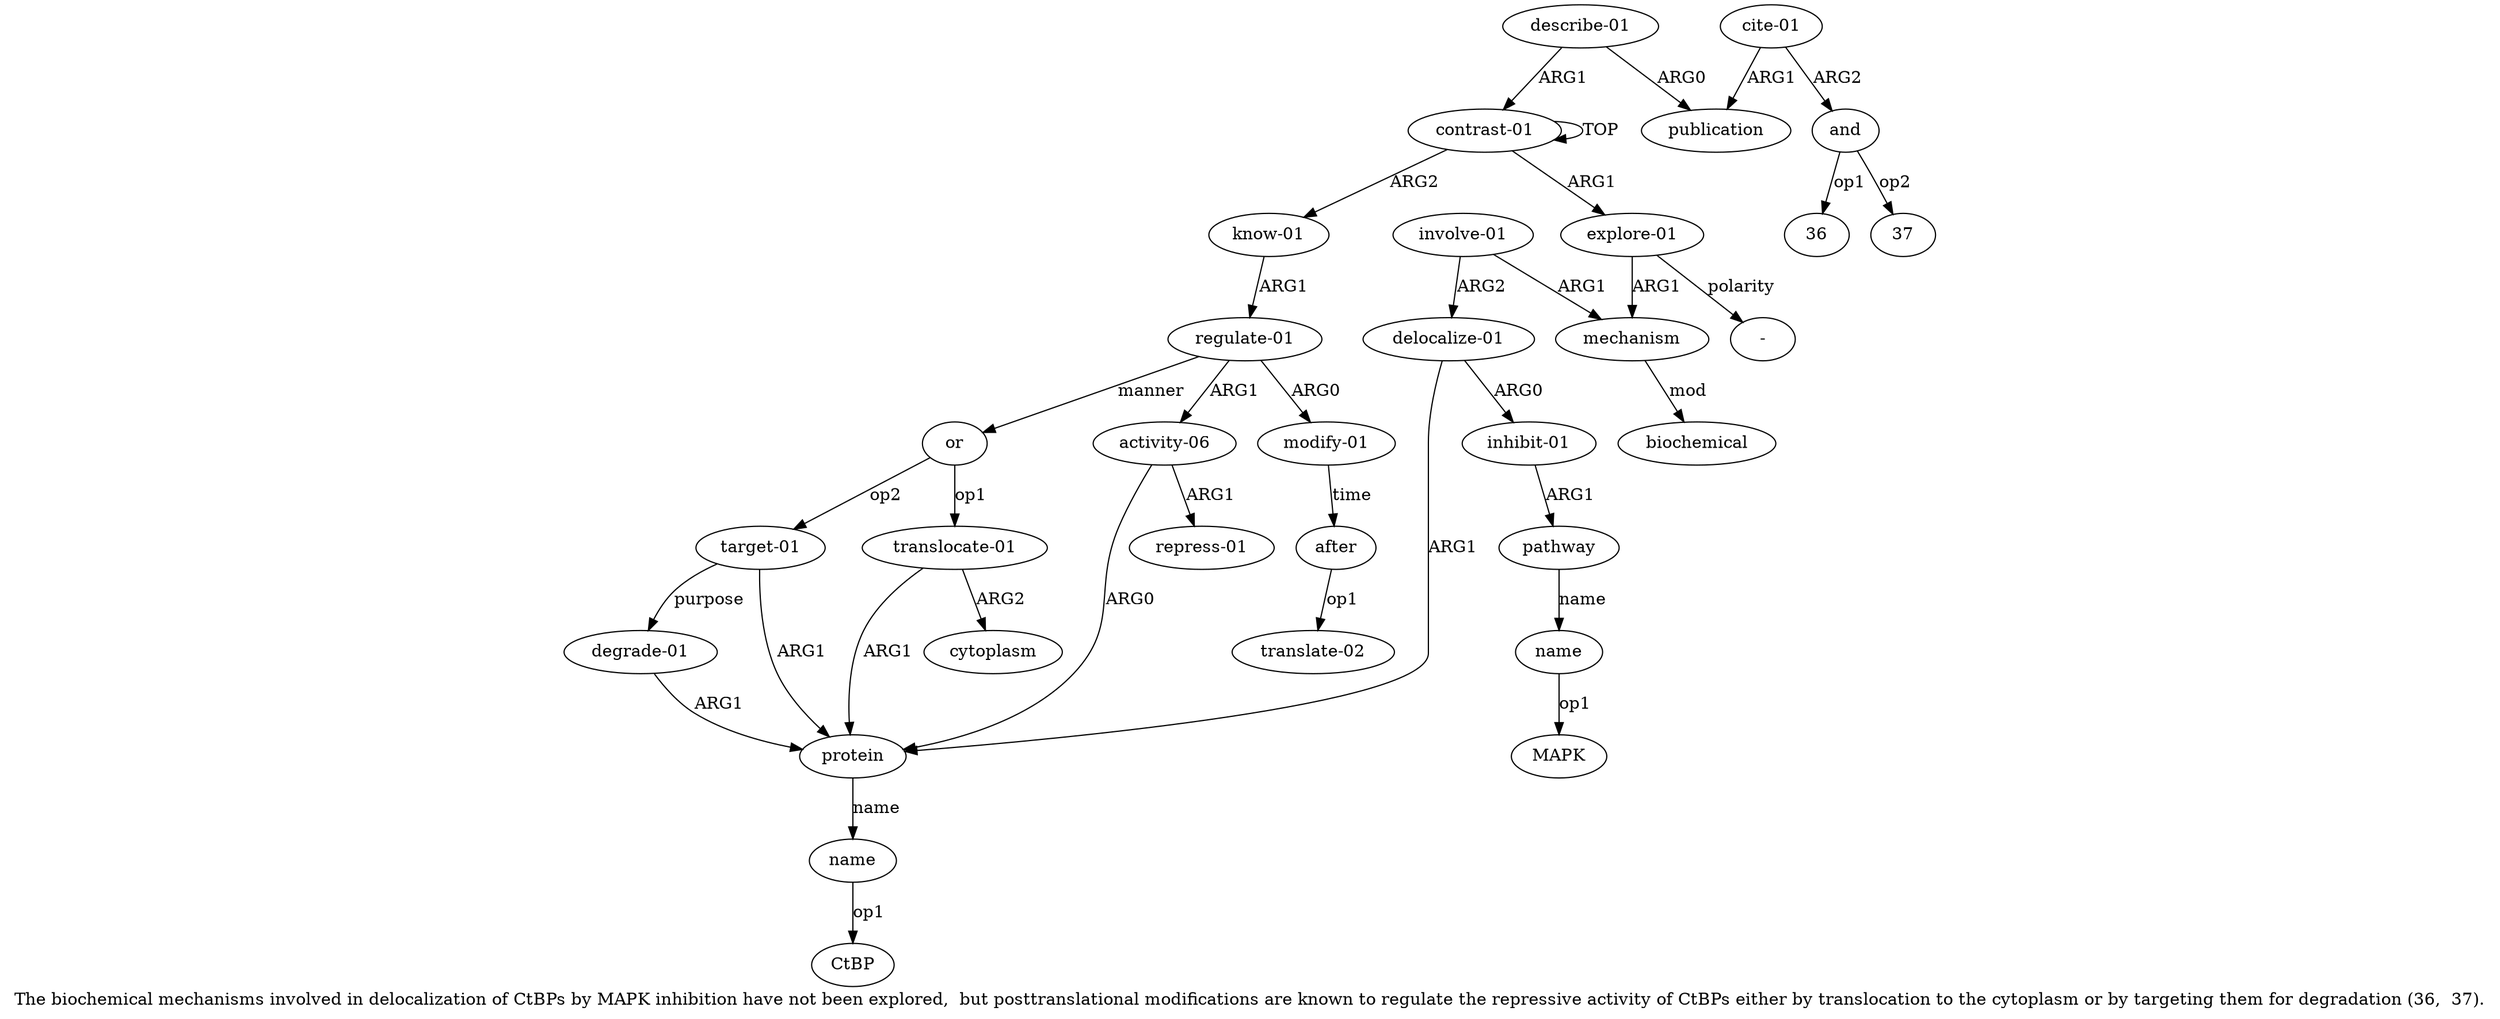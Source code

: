 digraph  {
	graph [label="The biochemical mechanisms involved in delocalization of CtBPs by MAPK inhibition have not been explored,  but posttranslational \
modifications are known to regulate the repressive activity of CtBPs either by translocation to the cytoplasm or by targeting them \
for degradation (36,  37)."];
	node [label="\N"];
	a20	 [color=black,
		gold_ind=20,
		gold_label=cytoplasm,
		label=cytoplasm,
		test_ind=20,
		test_label=cytoplasm];
	a21	 [color=black,
		gold_ind=21,
		gold_label="target-01",
		label="target-01",
		test_ind=21,
		test_label="target-01"];
	a22	 [color=black,
		gold_ind=22,
		gold_label="degrade-01",
		label="degrade-01",
		test_ind=22,
		test_label="degrade-01"];
	a21 -> a22 [key=0,
	color=black,
	gold_label=purpose,
	label=purpose,
	test_label=purpose];
a9 [color=black,
	gold_ind=9,
	gold_label=protein,
	label=protein,
	test_ind=9,
	test_label=protein];
a21 -> a9 [key=0,
color=black,
gold_label=ARG1,
label=ARG1,
test_label=ARG1];
a22 -> a9 [key=0,
color=black,
gold_label=ARG1,
label=ARG1,
test_label=ARG1];
a23 [color=black,
gold_ind=23,
gold_label="describe-01",
label="describe-01",
test_ind=23,
test_label="describe-01"];
a24 [color=black,
gold_ind=24,
gold_label=publication,
label=publication,
test_ind=24,
test_label=publication];
a23 -> a24 [key=0,
color=black,
gold_label=ARG0,
label=ARG0,
test_label=ARG0];
a0 [color=black,
gold_ind=0,
gold_label="contrast-01",
label="contrast-01",
test_ind=0,
test_label="contrast-01"];
a23 -> a0 [key=0,
color=black,
gold_label=ARG1,
label=ARG1,
test_label=ARG1];
a25 [color=black,
gold_ind=25,
gold_label="cite-01",
label="cite-01",
test_ind=25,
test_label="cite-01"];
a25 -> a24 [key=0,
color=black,
gold_label=ARG1,
label=ARG1,
test_label=ARG1];
a26 [color=black,
gold_ind=26,
gold_label=and,
label=and,
test_ind=26,
test_label=and];
a25 -> a26 [key=0,
color=black,
gold_label=ARG2,
label=ARG2,
test_label=ARG2];
"a26 36" [color=black,
gold_ind=-1,
gold_label=36,
label=36,
test_ind=-1,
test_label=36];
a26 -> "a26 36" [key=0,
color=black,
gold_label=op1,
label=op1,
test_label=op1];
"a26 37" [color=black,
gold_ind=-1,
gold_label=37,
label=37,
test_ind=-1,
test_label=37];
a26 -> "a26 37" [key=0,
color=black,
gold_label=op2,
label=op2,
test_label=op2];
"a8 MAPK" [color=black,
gold_ind=-1,
gold_label=MAPK,
label=MAPK,
test_ind=-1,
test_label=MAPK];
"a1 -" [color=black,
gold_ind=-1,
gold_label="-",
label="-",
test_ind=-1,
test_label="-"];
a15 [color=black,
gold_ind=15,
gold_label="translate-02",
label="translate-02",
test_ind=15,
test_label="translate-02"];
a14 [color=black,
gold_ind=14,
gold_label=after,
label=after,
test_ind=14,
test_label=after];
a14 -> a15 [key=0,
color=black,
gold_label=op1,
label=op1,
test_label=op1];
a17 [color=black,
gold_ind=17,
gold_label="repress-01",
label="repress-01",
test_ind=17,
test_label="repress-01"];
a16 [color=black,
gold_ind=16,
gold_label="activity-06",
label="activity-06",
test_ind=16,
test_label="activity-06"];
a16 -> a17 [key=0,
color=black,
gold_label=ARG1,
label=ARG1,
test_label=ARG1];
a16 -> a9 [key=0,
color=black,
gold_label=ARG0,
label=ARG0,
test_label=ARG0];
a11 [color=black,
gold_ind=11,
gold_label="know-01",
label="know-01",
test_ind=11,
test_label="know-01"];
a12 [color=black,
gold_ind=12,
gold_label="regulate-01",
label="regulate-01",
test_ind=12,
test_label="regulate-01"];
a11 -> a12 [key=0,
color=black,
gold_label=ARG1,
label=ARG1,
test_label=ARG1];
a10 [color=black,
gold_ind=10,
gold_label=name,
label=name,
test_ind=10,
test_label=name];
"a10 CtBP" [color=black,
gold_ind=-1,
gold_label=CtBP,
label=CtBP,
test_ind=-1,
test_label=CtBP];
a10 -> "a10 CtBP" [key=0,
color=black,
gold_label=op1,
label=op1,
test_label=op1];
a13 [color=black,
gold_ind=13,
gold_label="modify-01",
label="modify-01",
test_ind=13,
test_label="modify-01"];
a13 -> a14 [key=0,
color=black,
gold_label=time,
label=time,
test_label=time];
a12 -> a16 [key=0,
color=black,
gold_label=ARG1,
label=ARG1,
test_label=ARG1];
a12 -> a13 [key=0,
color=black,
gold_label=ARG0,
label=ARG0,
test_label=ARG0];
a18 [color=black,
gold_ind=18,
gold_label=or,
label=or,
test_ind=18,
test_label=or];
a12 -> a18 [key=0,
color=black,
gold_label=manner,
label=manner,
test_label=manner];
a19 [color=black,
gold_ind=19,
gold_label="translocate-01",
label="translocate-01",
test_ind=19,
test_label="translocate-01"];
a19 -> a20 [key=0,
color=black,
gold_label=ARG2,
label=ARG2,
test_label=ARG2];
a19 -> a9 [key=0,
color=black,
gold_label=ARG1,
label=ARG1,
test_label=ARG1];
a18 -> a21 [key=0,
color=black,
gold_label=op2,
label=op2,
test_label=op2];
a18 -> a19 [key=0,
color=black,
gold_label=op1,
label=op1,
test_label=op1];
a1 [color=black,
gold_ind=1,
gold_label="explore-01",
label="explore-01",
test_ind=1,
test_label="explore-01"];
a1 -> "a1 -" [key=0,
color=black,
gold_label=polarity,
label=polarity,
test_label=polarity];
a2 [color=black,
gold_ind=2,
gold_label=mechanism,
label=mechanism,
test_ind=2,
test_label=mechanism];
a1 -> a2 [key=0,
color=black,
gold_label=ARG1,
label=ARG1,
test_label=ARG1];
a0 -> a11 [key=0,
color=black,
gold_label=ARG2,
label=ARG2,
test_label=ARG2];
a0 -> a1 [key=0,
color=black,
gold_label=ARG1,
label=ARG1,
test_label=ARG1];
a0 -> a0 [key=0,
color=black,
gold_label=TOP,
label=TOP,
test_label=TOP];
a3 [color=black,
gold_ind=3,
gold_label=biochemical,
label=biochemical,
test_ind=3,
test_label=biochemical];
a2 -> a3 [key=0,
color=black,
gold_label=mod,
label=mod,
test_label=mod];
a5 [color=black,
gold_ind=5,
gold_label="delocalize-01",
label="delocalize-01",
test_ind=5,
test_label="delocalize-01"];
a6 [color=black,
gold_ind=6,
gold_label="inhibit-01",
label="inhibit-01",
test_ind=6,
test_label="inhibit-01"];
a5 -> a6 [key=0,
color=black,
gold_label=ARG0,
label=ARG0,
test_label=ARG0];
a5 -> a9 [key=0,
color=black,
gold_label=ARG1,
label=ARG1,
test_label=ARG1];
a4 [color=black,
gold_ind=4,
gold_label="involve-01",
label="involve-01",
test_ind=4,
test_label="involve-01"];
a4 -> a2 [key=0,
color=black,
gold_label=ARG1,
label=ARG1,
test_label=ARG1];
a4 -> a5 [key=0,
color=black,
gold_label=ARG2,
label=ARG2,
test_label=ARG2];
a7 [color=black,
gold_ind=7,
gold_label=pathway,
label=pathway,
test_ind=7,
test_label=pathway];
a8 [color=black,
gold_ind=8,
gold_label=name,
label=name,
test_ind=8,
test_label=name];
a7 -> a8 [key=0,
color=black,
gold_label=name,
label=name,
test_label=name];
a6 -> a7 [key=0,
color=black,
gold_label=ARG1,
label=ARG1,
test_label=ARG1];
a9 -> a10 [key=0,
color=black,
gold_label=name,
label=name,
test_label=name];
a8 -> "a8 MAPK" [key=0,
color=black,
gold_label=op1,
label=op1,
test_label=op1];
}

